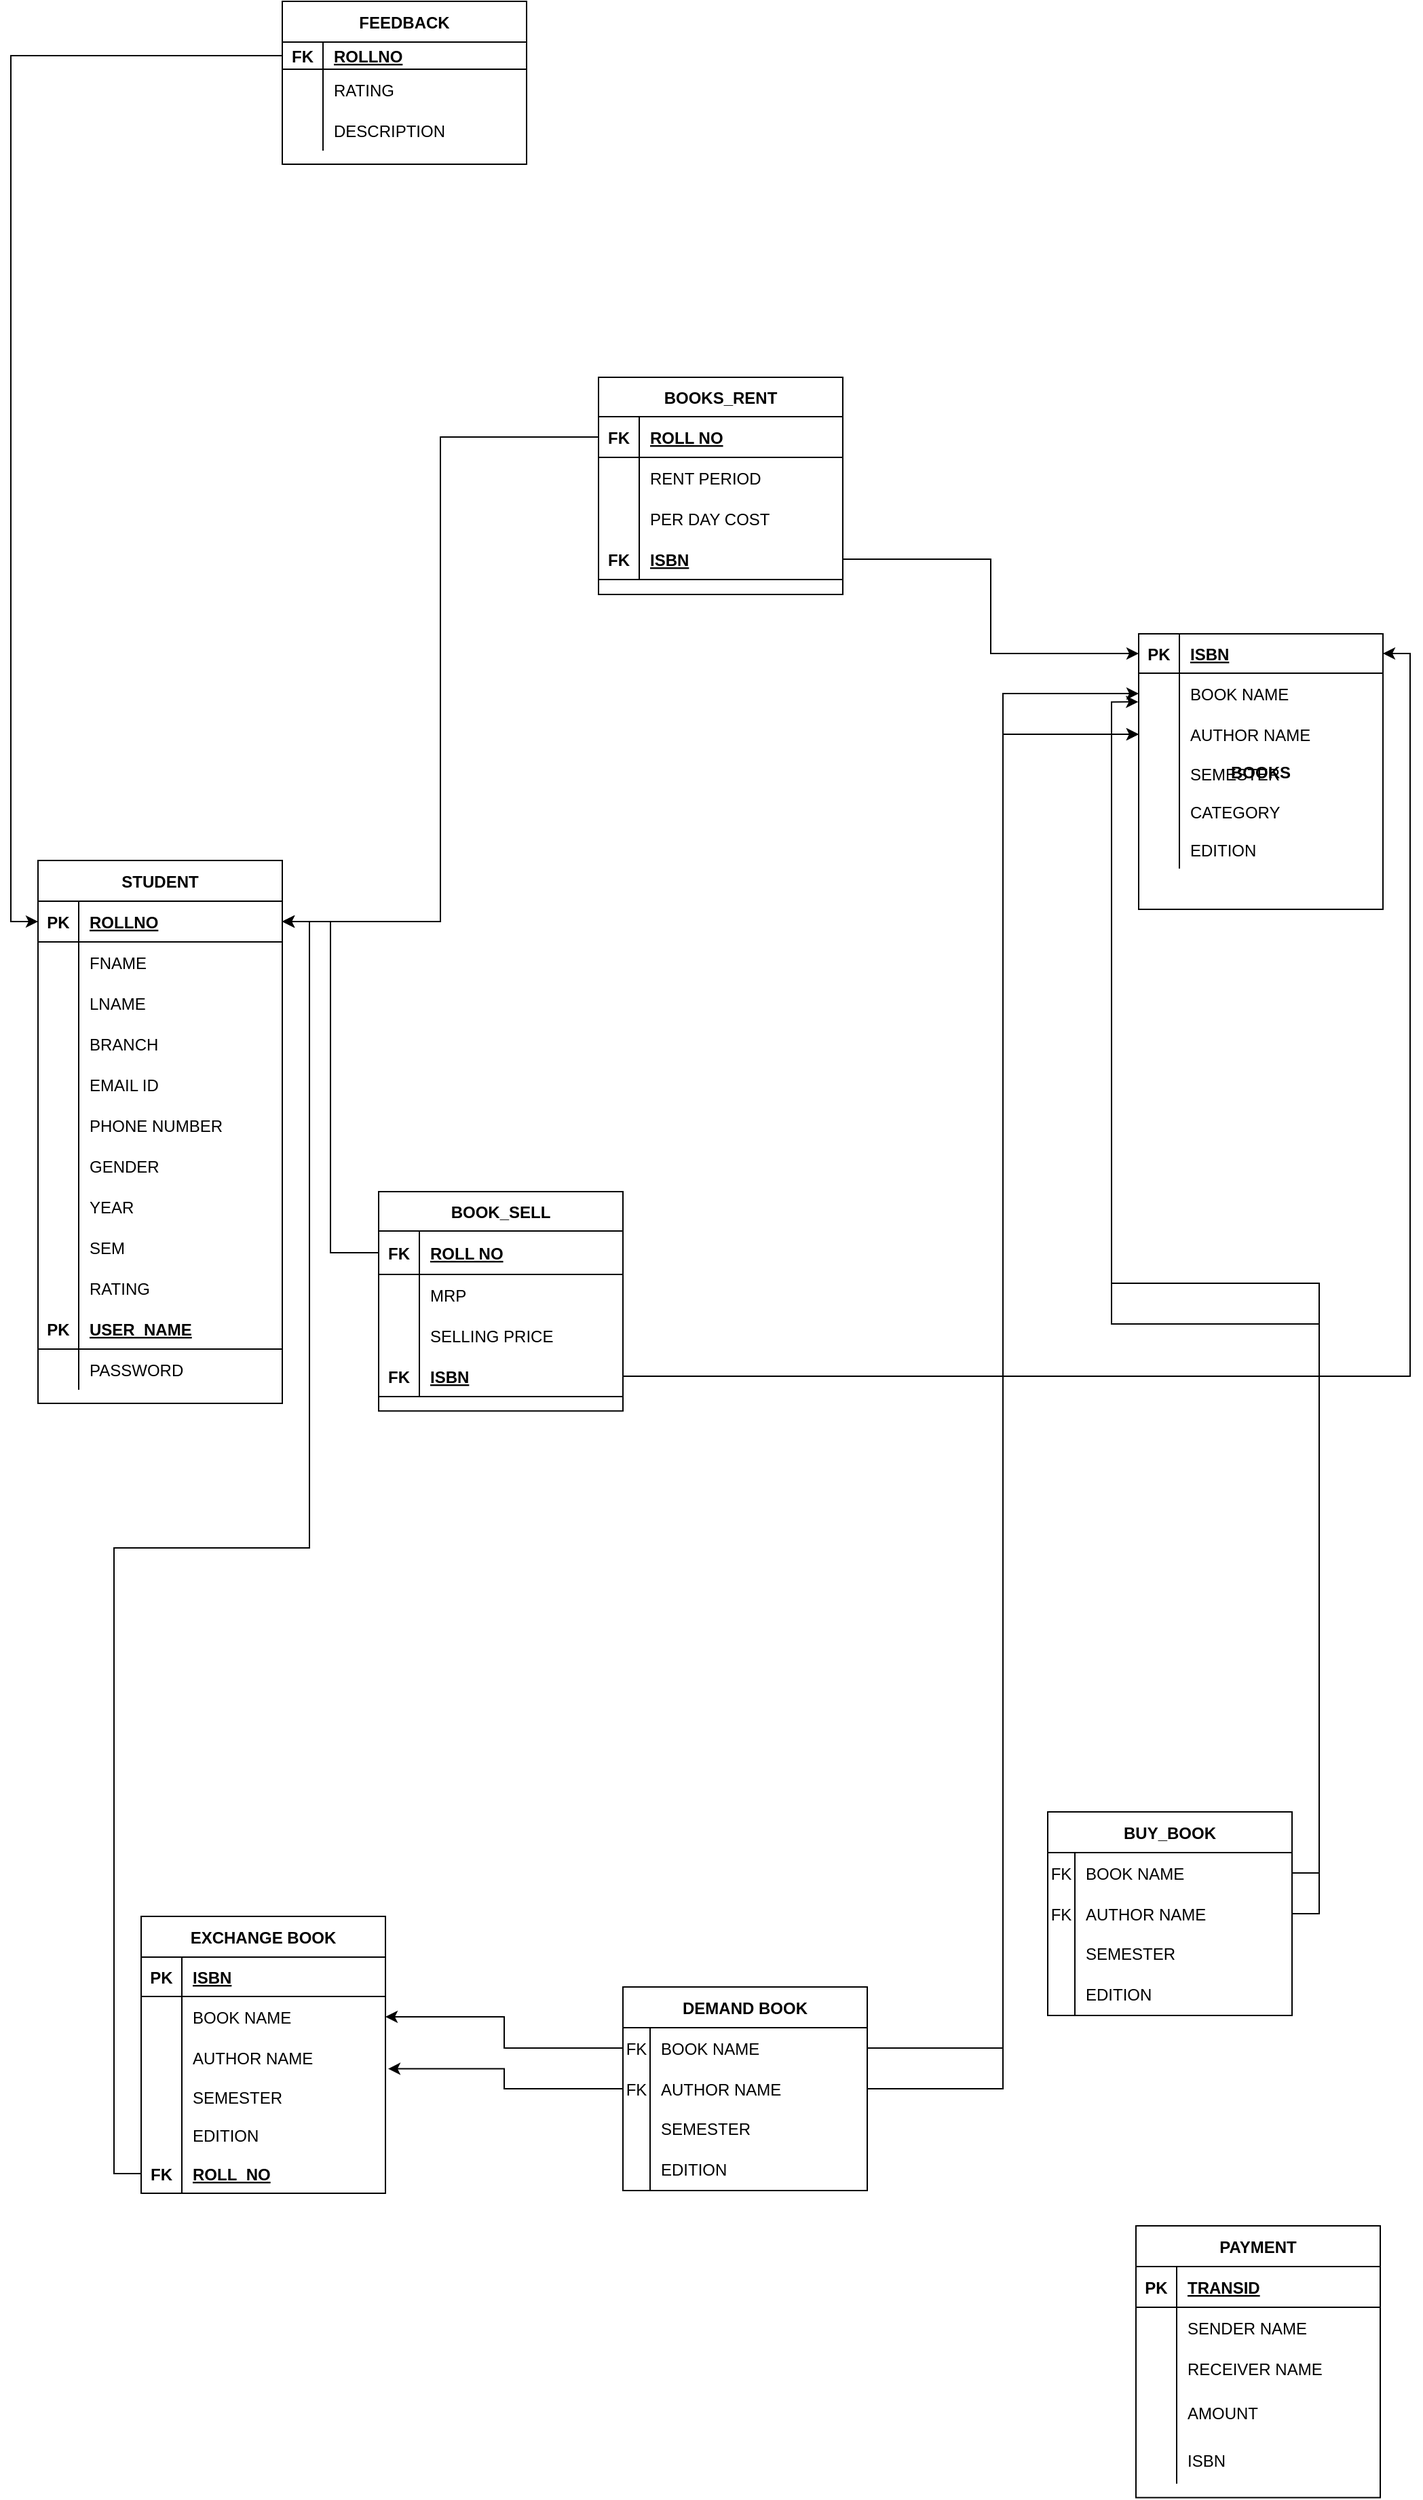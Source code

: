 <mxfile version="15.5.4" type="device"><diagram id="f5stl_Zuv5eXx5awhx_e" name="Page-1"><mxGraphModel dx="1721" dy="1518" grid="0" gridSize="10" guides="1" tooltips="1" connect="1" arrows="1" fold="1" page="0" pageScale="1" pageWidth="850" pageHeight="1100" background="#ffffff" math="0" shadow="0"><root><mxCell id="0"/><mxCell id="1" parent="0"/><mxCell id="YKZ-RNJjyi-xWhxe7i88-1" value="STUDENT" style="shape=table;startSize=30;container=1;collapsible=1;childLayout=tableLayout;fixedRows=1;rowLines=0;fontStyle=1;align=center;resizeLast=1;" parent="1" vertex="1"><mxGeometry x="-2" y="-152" width="180" height="400" as="geometry"/></mxCell><mxCell id="YKZ-RNJjyi-xWhxe7i88-2" value="" style="shape=partialRectangle;collapsible=0;dropTarget=0;pointerEvents=0;fillColor=none;top=0;left=0;bottom=1;right=0;points=[[0,0.5],[1,0.5]];portConstraint=eastwest;" parent="YKZ-RNJjyi-xWhxe7i88-1" vertex="1"><mxGeometry y="30" width="180" height="30" as="geometry"/></mxCell><mxCell id="YKZ-RNJjyi-xWhxe7i88-3" value="PK" style="shape=partialRectangle;connectable=0;fillColor=none;top=0;left=0;bottom=0;right=0;fontStyle=1;overflow=hidden;" parent="YKZ-RNJjyi-xWhxe7i88-2" vertex="1"><mxGeometry width="30" height="30" as="geometry"><mxRectangle width="30" height="30" as="alternateBounds"/></mxGeometry></mxCell><mxCell id="YKZ-RNJjyi-xWhxe7i88-4" value="ROLLNO" style="shape=partialRectangle;connectable=0;fillColor=none;top=0;left=0;bottom=0;right=0;align=left;spacingLeft=6;fontStyle=5;overflow=hidden;" parent="YKZ-RNJjyi-xWhxe7i88-2" vertex="1"><mxGeometry x="30" width="150" height="30" as="geometry"><mxRectangle width="150" height="30" as="alternateBounds"/></mxGeometry></mxCell><mxCell id="YKZ-RNJjyi-xWhxe7i88-5" value="" style="shape=partialRectangle;collapsible=0;dropTarget=0;pointerEvents=0;fillColor=none;top=0;left=0;bottom=0;right=0;points=[[0,0.5],[1,0.5]];portConstraint=eastwest;" parent="YKZ-RNJjyi-xWhxe7i88-1" vertex="1"><mxGeometry y="60" width="180" height="30" as="geometry"/></mxCell><mxCell id="YKZ-RNJjyi-xWhxe7i88-6" value="" style="shape=partialRectangle;connectable=0;fillColor=none;top=0;left=0;bottom=0;right=0;editable=1;overflow=hidden;" parent="YKZ-RNJjyi-xWhxe7i88-5" vertex="1"><mxGeometry width="30" height="30" as="geometry"><mxRectangle width="30" height="30" as="alternateBounds"/></mxGeometry></mxCell><mxCell id="YKZ-RNJjyi-xWhxe7i88-7" value="FNAME" style="shape=partialRectangle;connectable=0;fillColor=none;top=0;left=0;bottom=0;right=0;align=left;spacingLeft=6;overflow=hidden;" parent="YKZ-RNJjyi-xWhxe7i88-5" vertex="1"><mxGeometry x="30" width="150" height="30" as="geometry"><mxRectangle width="150" height="30" as="alternateBounds"/></mxGeometry></mxCell><mxCell id="YKZ-RNJjyi-xWhxe7i88-8" value="" style="shape=partialRectangle;collapsible=0;dropTarget=0;pointerEvents=0;fillColor=none;top=0;left=0;bottom=0;right=0;points=[[0,0.5],[1,0.5]];portConstraint=eastwest;" parent="YKZ-RNJjyi-xWhxe7i88-1" vertex="1"><mxGeometry y="90" width="180" height="30" as="geometry"/></mxCell><mxCell id="YKZ-RNJjyi-xWhxe7i88-9" value="" style="shape=partialRectangle;connectable=0;fillColor=none;top=0;left=0;bottom=0;right=0;editable=1;overflow=hidden;" parent="YKZ-RNJjyi-xWhxe7i88-8" vertex="1"><mxGeometry width="30" height="30" as="geometry"><mxRectangle width="30" height="30" as="alternateBounds"/></mxGeometry></mxCell><mxCell id="YKZ-RNJjyi-xWhxe7i88-10" value="LNAME" style="shape=partialRectangle;connectable=0;fillColor=none;top=0;left=0;bottom=0;right=0;align=left;spacingLeft=6;overflow=hidden;" parent="YKZ-RNJjyi-xWhxe7i88-8" vertex="1"><mxGeometry x="30" width="150" height="30" as="geometry"><mxRectangle width="150" height="30" as="alternateBounds"/></mxGeometry></mxCell><mxCell id="YKZ-RNJjyi-xWhxe7i88-11" value="" style="shape=partialRectangle;collapsible=0;dropTarget=0;pointerEvents=0;fillColor=none;top=0;left=0;bottom=0;right=0;points=[[0,0.5],[1,0.5]];portConstraint=eastwest;" parent="YKZ-RNJjyi-xWhxe7i88-1" vertex="1"><mxGeometry y="120" width="180" height="30" as="geometry"/></mxCell><mxCell id="YKZ-RNJjyi-xWhxe7i88-12" value="" style="shape=partialRectangle;connectable=0;fillColor=none;top=0;left=0;bottom=0;right=0;editable=1;overflow=hidden;" parent="YKZ-RNJjyi-xWhxe7i88-11" vertex="1"><mxGeometry width="30" height="30" as="geometry"><mxRectangle width="30" height="30" as="alternateBounds"/></mxGeometry></mxCell><mxCell id="YKZ-RNJjyi-xWhxe7i88-13" value="BRANCH" style="shape=partialRectangle;connectable=0;fillColor=none;top=0;left=0;bottom=0;right=0;align=left;spacingLeft=6;overflow=hidden;" parent="YKZ-RNJjyi-xWhxe7i88-11" vertex="1"><mxGeometry x="30" width="150" height="30" as="geometry"><mxRectangle width="150" height="30" as="alternateBounds"/></mxGeometry></mxCell><mxCell id="YKZ-RNJjyi-xWhxe7i88-14" value="" style="shape=partialRectangle;collapsible=0;dropTarget=0;pointerEvents=0;fillColor=none;top=0;left=0;bottom=0;right=0;points=[[0,0.5],[1,0.5]];portConstraint=eastwest;" parent="YKZ-RNJjyi-xWhxe7i88-1" vertex="1"><mxGeometry y="150" width="180" height="30" as="geometry"/></mxCell><mxCell id="YKZ-RNJjyi-xWhxe7i88-15" value="" style="shape=partialRectangle;connectable=0;fillColor=none;top=0;left=0;bottom=0;right=0;editable=1;overflow=hidden;" parent="YKZ-RNJjyi-xWhxe7i88-14" vertex="1"><mxGeometry width="30" height="30" as="geometry"><mxRectangle width="30" height="30" as="alternateBounds"/></mxGeometry></mxCell><mxCell id="YKZ-RNJjyi-xWhxe7i88-16" value="EMAIL ID" style="shape=partialRectangle;connectable=0;fillColor=none;top=0;left=0;bottom=0;right=0;align=left;spacingLeft=6;overflow=hidden;" parent="YKZ-RNJjyi-xWhxe7i88-14" vertex="1"><mxGeometry x="30" width="150" height="30" as="geometry"><mxRectangle width="150" height="30" as="alternateBounds"/></mxGeometry></mxCell><mxCell id="YKZ-RNJjyi-xWhxe7i88-17" value="" style="shape=partialRectangle;collapsible=0;dropTarget=0;pointerEvents=0;fillColor=none;top=0;left=0;bottom=0;right=0;points=[[0,0.5],[1,0.5]];portConstraint=eastwest;" parent="YKZ-RNJjyi-xWhxe7i88-1" vertex="1"><mxGeometry y="180" width="180" height="30" as="geometry"/></mxCell><mxCell id="YKZ-RNJjyi-xWhxe7i88-18" value="" style="shape=partialRectangle;connectable=0;fillColor=none;top=0;left=0;bottom=0;right=0;editable=1;overflow=hidden;" parent="YKZ-RNJjyi-xWhxe7i88-17" vertex="1"><mxGeometry width="30" height="30" as="geometry"><mxRectangle width="30" height="30" as="alternateBounds"/></mxGeometry></mxCell><mxCell id="YKZ-RNJjyi-xWhxe7i88-19" value="PHONE NUMBER" style="shape=partialRectangle;connectable=0;fillColor=none;top=0;left=0;bottom=0;right=0;align=left;spacingLeft=6;overflow=hidden;" parent="YKZ-RNJjyi-xWhxe7i88-17" vertex="1"><mxGeometry x="30" width="150" height="30" as="geometry"><mxRectangle width="150" height="30" as="alternateBounds"/></mxGeometry></mxCell><mxCell id="YKZ-RNJjyi-xWhxe7i88-20" value="" style="shape=partialRectangle;collapsible=0;dropTarget=0;pointerEvents=0;fillColor=none;top=0;left=0;bottom=0;right=0;points=[[0,0.5],[1,0.5]];portConstraint=eastwest;" parent="YKZ-RNJjyi-xWhxe7i88-1" vertex="1"><mxGeometry y="210" width="180" height="30" as="geometry"/></mxCell><mxCell id="YKZ-RNJjyi-xWhxe7i88-21" value="" style="shape=partialRectangle;connectable=0;fillColor=none;top=0;left=0;bottom=0;right=0;editable=1;overflow=hidden;" parent="YKZ-RNJjyi-xWhxe7i88-20" vertex="1"><mxGeometry width="30" height="30" as="geometry"><mxRectangle width="30" height="30" as="alternateBounds"/></mxGeometry></mxCell><mxCell id="YKZ-RNJjyi-xWhxe7i88-22" value="GENDER" style="shape=partialRectangle;connectable=0;fillColor=none;top=0;left=0;bottom=0;right=0;align=left;spacingLeft=6;overflow=hidden;" parent="YKZ-RNJjyi-xWhxe7i88-20" vertex="1"><mxGeometry x="30" width="150" height="30" as="geometry"><mxRectangle width="150" height="30" as="alternateBounds"/></mxGeometry></mxCell><mxCell id="YKZ-RNJjyi-xWhxe7i88-67" value="" style="shape=partialRectangle;collapsible=0;dropTarget=0;pointerEvents=0;fillColor=none;top=0;left=0;bottom=0;right=0;points=[[0,0.5],[1,0.5]];portConstraint=eastwest;" parent="YKZ-RNJjyi-xWhxe7i88-1" vertex="1"><mxGeometry y="240" width="180" height="30" as="geometry"/></mxCell><mxCell id="YKZ-RNJjyi-xWhxe7i88-68" value="" style="shape=partialRectangle;connectable=0;fillColor=none;top=0;left=0;bottom=0;right=0;editable=1;overflow=hidden;" parent="YKZ-RNJjyi-xWhxe7i88-67" vertex="1"><mxGeometry width="30" height="30" as="geometry"><mxRectangle width="30" height="30" as="alternateBounds"/></mxGeometry></mxCell><mxCell id="YKZ-RNJjyi-xWhxe7i88-69" value="YEAR" style="shape=partialRectangle;connectable=0;fillColor=none;top=0;left=0;bottom=0;right=0;align=left;spacingLeft=6;overflow=hidden;" parent="YKZ-RNJjyi-xWhxe7i88-67" vertex="1"><mxGeometry x="30" width="150" height="30" as="geometry"><mxRectangle width="150" height="30" as="alternateBounds"/></mxGeometry></mxCell><mxCell id="YKZ-RNJjyi-xWhxe7i88-70" value="" style="shape=partialRectangle;collapsible=0;dropTarget=0;pointerEvents=0;fillColor=none;top=0;left=0;bottom=0;right=0;points=[[0,0.5],[1,0.5]];portConstraint=eastwest;" parent="YKZ-RNJjyi-xWhxe7i88-1" vertex="1"><mxGeometry y="270" width="180" height="30" as="geometry"/></mxCell><mxCell id="YKZ-RNJjyi-xWhxe7i88-71" value="" style="shape=partialRectangle;connectable=0;fillColor=none;top=0;left=0;bottom=0;right=0;editable=1;overflow=hidden;" parent="YKZ-RNJjyi-xWhxe7i88-70" vertex="1"><mxGeometry width="30" height="30" as="geometry"><mxRectangle width="30" height="30" as="alternateBounds"/></mxGeometry></mxCell><mxCell id="YKZ-RNJjyi-xWhxe7i88-72" value="SEM" style="shape=partialRectangle;connectable=0;fillColor=none;top=0;left=0;bottom=0;right=0;align=left;spacingLeft=6;overflow=hidden;" parent="YKZ-RNJjyi-xWhxe7i88-70" vertex="1"><mxGeometry x="30" width="150" height="30" as="geometry"><mxRectangle width="150" height="30" as="alternateBounds"/></mxGeometry></mxCell><mxCell id="YKZ-RNJjyi-xWhxe7i88-73" value="" style="shape=partialRectangle;collapsible=0;dropTarget=0;pointerEvents=0;fillColor=none;top=0;left=0;bottom=0;right=0;points=[[0,0.5],[1,0.5]];portConstraint=eastwest;" parent="YKZ-RNJjyi-xWhxe7i88-1" vertex="1"><mxGeometry y="300" width="180" height="30" as="geometry"/></mxCell><mxCell id="YKZ-RNJjyi-xWhxe7i88-74" value="" style="shape=partialRectangle;connectable=0;fillColor=none;top=0;left=0;bottom=0;right=0;editable=1;overflow=hidden;" parent="YKZ-RNJjyi-xWhxe7i88-73" vertex="1"><mxGeometry width="30" height="30" as="geometry"><mxRectangle width="30" height="30" as="alternateBounds"/></mxGeometry></mxCell><mxCell id="YKZ-RNJjyi-xWhxe7i88-75" value="RATING" style="shape=partialRectangle;connectable=0;fillColor=none;top=0;left=0;bottom=0;right=0;align=left;spacingLeft=6;overflow=hidden;" parent="YKZ-RNJjyi-xWhxe7i88-73" vertex="1"><mxGeometry x="30" width="150" height="30" as="geometry"><mxRectangle width="150" height="30" as="alternateBounds"/></mxGeometry></mxCell><mxCell id="YKZ-RNJjyi-xWhxe7i88-76" value="" style="shape=partialRectangle;collapsible=0;dropTarget=0;pointerEvents=0;fillColor=none;top=0;left=0;bottom=1;right=0;points=[[0,0.5],[1,0.5]];portConstraint=eastwest;" parent="YKZ-RNJjyi-xWhxe7i88-1" vertex="1"><mxGeometry y="330" width="180" height="30" as="geometry"/></mxCell><mxCell id="YKZ-RNJjyi-xWhxe7i88-77" value="PK" style="shape=partialRectangle;connectable=0;fillColor=none;top=0;left=0;bottom=0;right=0;fontStyle=1;overflow=hidden;" parent="YKZ-RNJjyi-xWhxe7i88-76" vertex="1"><mxGeometry width="30" height="30" as="geometry"><mxRectangle width="30" height="30" as="alternateBounds"/></mxGeometry></mxCell><mxCell id="YKZ-RNJjyi-xWhxe7i88-78" value="USER_NAME" style="shape=partialRectangle;connectable=0;fillColor=none;top=0;left=0;bottom=0;right=0;align=left;spacingLeft=6;fontStyle=5;overflow=hidden;" parent="YKZ-RNJjyi-xWhxe7i88-76" vertex="1"><mxGeometry x="30" width="150" height="30" as="geometry"><mxRectangle width="150" height="30" as="alternateBounds"/></mxGeometry></mxCell><mxCell id="YKZ-RNJjyi-xWhxe7i88-79" value="" style="shape=partialRectangle;collapsible=0;dropTarget=0;pointerEvents=0;fillColor=none;top=0;left=0;bottom=0;right=0;points=[[0,0.5],[1,0.5]];portConstraint=eastwest;" parent="YKZ-RNJjyi-xWhxe7i88-1" vertex="1"><mxGeometry y="360" width="180" height="30" as="geometry"/></mxCell><mxCell id="YKZ-RNJjyi-xWhxe7i88-80" value="" style="shape=partialRectangle;connectable=0;fillColor=none;top=0;left=0;bottom=0;right=0;editable=1;overflow=hidden;" parent="YKZ-RNJjyi-xWhxe7i88-79" vertex="1"><mxGeometry width="30" height="30" as="geometry"><mxRectangle width="30" height="30" as="alternateBounds"/></mxGeometry></mxCell><mxCell id="YKZ-RNJjyi-xWhxe7i88-81" value="PASSWORD" style="shape=partialRectangle;connectable=0;fillColor=none;top=0;left=0;bottom=0;right=0;align=left;spacingLeft=6;overflow=hidden;" parent="YKZ-RNJjyi-xWhxe7i88-79" vertex="1"><mxGeometry x="30" width="150" height="30" as="geometry"><mxRectangle width="150" height="30" as="alternateBounds"/></mxGeometry></mxCell><mxCell id="YKZ-RNJjyi-xWhxe7i88-82" value="BOOKS" style="shape=table;startSize=0;container=1;collapsible=1;childLayout=tableLayout;fixedRows=1;rowLines=0;fontStyle=1;align=center;resizeLast=1;" parent="1" vertex="1"><mxGeometry x="809" y="-319" width="180" height="203" as="geometry"/></mxCell><mxCell id="YKZ-RNJjyi-xWhxe7i88-83" value="" style="shape=partialRectangle;collapsible=0;dropTarget=0;pointerEvents=0;fillColor=none;top=0;left=0;bottom=1;right=0;points=[[0,0.5],[1,0.5]];portConstraint=eastwest;" parent="YKZ-RNJjyi-xWhxe7i88-82" vertex="1"><mxGeometry width="180" height="29" as="geometry"/></mxCell><mxCell id="YKZ-RNJjyi-xWhxe7i88-84" value="PK" style="shape=partialRectangle;connectable=0;fillColor=none;top=0;left=0;bottom=0;right=0;fontStyle=1;overflow=hidden;" parent="YKZ-RNJjyi-xWhxe7i88-83" vertex="1"><mxGeometry width="30" height="29" as="geometry"><mxRectangle width="30" height="29" as="alternateBounds"/></mxGeometry></mxCell><mxCell id="YKZ-RNJjyi-xWhxe7i88-85" value="ISBN" style="shape=partialRectangle;connectable=0;fillColor=none;top=0;left=0;bottom=0;right=0;align=left;spacingLeft=6;fontStyle=5;overflow=hidden;" parent="YKZ-RNJjyi-xWhxe7i88-83" vertex="1"><mxGeometry x="30" width="150" height="29" as="geometry"><mxRectangle width="150" height="29" as="alternateBounds"/></mxGeometry></mxCell><mxCell id="YKZ-RNJjyi-xWhxe7i88-86" value="" style="shape=partialRectangle;collapsible=0;dropTarget=0;pointerEvents=0;fillColor=none;top=0;left=0;bottom=0;right=0;points=[[0,0.5],[1,0.5]];portConstraint=eastwest;" parent="YKZ-RNJjyi-xWhxe7i88-82" vertex="1"><mxGeometry y="29" width="180" height="30" as="geometry"/></mxCell><mxCell id="YKZ-RNJjyi-xWhxe7i88-87" value="" style="shape=partialRectangle;connectable=0;fillColor=none;top=0;left=0;bottom=0;right=0;editable=1;overflow=hidden;" parent="YKZ-RNJjyi-xWhxe7i88-86" vertex="1"><mxGeometry width="30" height="30" as="geometry"><mxRectangle width="30" height="30" as="alternateBounds"/></mxGeometry></mxCell><mxCell id="YKZ-RNJjyi-xWhxe7i88-88" value="BOOK NAME" style="shape=partialRectangle;connectable=0;fillColor=none;top=0;left=0;bottom=0;right=0;align=left;spacingLeft=6;overflow=hidden;" parent="YKZ-RNJjyi-xWhxe7i88-86" vertex="1"><mxGeometry x="30" width="150" height="30" as="geometry"><mxRectangle width="150" height="30" as="alternateBounds"/></mxGeometry></mxCell><mxCell id="YKZ-RNJjyi-xWhxe7i88-89" value="" style="shape=partialRectangle;collapsible=0;dropTarget=0;pointerEvents=0;fillColor=none;top=0;left=0;bottom=0;right=0;points=[[0,0.5],[1,0.5]];portConstraint=eastwest;" parent="YKZ-RNJjyi-xWhxe7i88-82" vertex="1"><mxGeometry y="59" width="180" height="30" as="geometry"/></mxCell><mxCell id="YKZ-RNJjyi-xWhxe7i88-90" value="" style="shape=partialRectangle;connectable=0;fillColor=none;top=0;left=0;bottom=0;right=0;editable=1;overflow=hidden;" parent="YKZ-RNJjyi-xWhxe7i88-89" vertex="1"><mxGeometry width="30" height="30" as="geometry"><mxRectangle width="30" height="30" as="alternateBounds"/></mxGeometry></mxCell><mxCell id="YKZ-RNJjyi-xWhxe7i88-91" value="AUTHOR NAME" style="shape=partialRectangle;connectable=0;fillColor=none;top=0;left=0;bottom=0;right=0;align=left;spacingLeft=6;overflow=hidden;" parent="YKZ-RNJjyi-xWhxe7i88-89" vertex="1"><mxGeometry x="30" width="150" height="30" as="geometry"><mxRectangle width="150" height="30" as="alternateBounds"/></mxGeometry></mxCell><mxCell id="YKZ-RNJjyi-xWhxe7i88-92" value="" style="shape=partialRectangle;collapsible=0;dropTarget=0;pointerEvents=0;fillColor=none;top=0;left=0;bottom=0;right=0;points=[[0,0.5],[1,0.5]];portConstraint=eastwest;" parent="YKZ-RNJjyi-xWhxe7i88-82" vertex="1"><mxGeometry y="89" width="180" height="28" as="geometry"/></mxCell><mxCell id="YKZ-RNJjyi-xWhxe7i88-93" value="" style="shape=partialRectangle;connectable=0;fillColor=none;top=0;left=0;bottom=0;right=0;editable=1;overflow=hidden;" parent="YKZ-RNJjyi-xWhxe7i88-92" vertex="1"><mxGeometry width="30" height="28" as="geometry"><mxRectangle width="30" height="28" as="alternateBounds"/></mxGeometry></mxCell><mxCell id="YKZ-RNJjyi-xWhxe7i88-94" value="SEMESTER" style="shape=partialRectangle;connectable=0;fillColor=none;top=0;left=0;bottom=0;right=0;align=left;spacingLeft=6;overflow=hidden;" parent="YKZ-RNJjyi-xWhxe7i88-92" vertex="1"><mxGeometry x="30" width="150" height="28" as="geometry"><mxRectangle width="150" height="28" as="alternateBounds"/></mxGeometry></mxCell><mxCell id="YKZ-RNJjyi-xWhxe7i88-95" value="" style="shape=partialRectangle;collapsible=0;dropTarget=0;pointerEvents=0;fillColor=none;top=0;left=0;bottom=0;right=0;points=[[0,0.5],[1,0.5]];portConstraint=eastwest;" parent="YKZ-RNJjyi-xWhxe7i88-82" vertex="1"><mxGeometry y="117" width="180" height="28" as="geometry"/></mxCell><mxCell id="YKZ-RNJjyi-xWhxe7i88-96" value="" style="shape=partialRectangle;connectable=0;fillColor=none;top=0;left=0;bottom=0;right=0;editable=1;overflow=hidden;" parent="YKZ-RNJjyi-xWhxe7i88-95" vertex="1"><mxGeometry width="30" height="28" as="geometry"><mxRectangle width="30" height="28" as="alternateBounds"/></mxGeometry></mxCell><mxCell id="YKZ-RNJjyi-xWhxe7i88-97" value="CATEGORY" style="shape=partialRectangle;connectable=0;fillColor=none;top=0;left=0;bottom=0;right=0;align=left;spacingLeft=6;overflow=hidden;" parent="YKZ-RNJjyi-xWhxe7i88-95" vertex="1"><mxGeometry x="30" width="150" height="28" as="geometry"><mxRectangle width="150" height="28" as="alternateBounds"/></mxGeometry></mxCell><mxCell id="YKZ-RNJjyi-xWhxe7i88-98" value="" style="shape=partialRectangle;collapsible=0;dropTarget=0;pointerEvents=0;fillColor=none;top=0;left=0;bottom=0;right=0;points=[[0,0.5],[1,0.5]];portConstraint=eastwest;" parent="YKZ-RNJjyi-xWhxe7i88-82" vertex="1"><mxGeometry y="145" width="180" height="28" as="geometry"/></mxCell><mxCell id="YKZ-RNJjyi-xWhxe7i88-99" value="" style="shape=partialRectangle;connectable=0;fillColor=none;top=0;left=0;bottom=0;right=0;editable=1;overflow=hidden;" parent="YKZ-RNJjyi-xWhxe7i88-98" vertex="1"><mxGeometry width="30" height="28" as="geometry"><mxRectangle width="30" height="28" as="alternateBounds"/></mxGeometry></mxCell><mxCell id="YKZ-RNJjyi-xWhxe7i88-100" value="EDITION" style="shape=partialRectangle;connectable=0;fillColor=none;top=0;left=0;bottom=0;right=0;align=left;spacingLeft=6;overflow=hidden;" parent="YKZ-RNJjyi-xWhxe7i88-98" vertex="1"><mxGeometry x="30" width="150" height="28" as="geometry"><mxRectangle width="150" height="28" as="alternateBounds"/></mxGeometry></mxCell><mxCell id="YKZ-RNJjyi-xWhxe7i88-101" value="BOOKS_RENT" style="shape=table;startSize=29;container=1;collapsible=1;childLayout=tableLayout;fixedRows=1;rowLines=0;fontStyle=1;align=center;resizeLast=1;" parent="1" vertex="1"><mxGeometry x="411" y="-508" width="180" height="160" as="geometry"/></mxCell><mxCell id="YKZ-RNJjyi-xWhxe7i88-102" value="" style="shape=partialRectangle;collapsible=0;dropTarget=0;pointerEvents=0;fillColor=none;top=0;left=0;bottom=1;right=0;points=[[0,0.5],[1,0.5]];portConstraint=eastwest;" parent="YKZ-RNJjyi-xWhxe7i88-101" vertex="1"><mxGeometry y="29" width="180" height="30" as="geometry"/></mxCell><mxCell id="YKZ-RNJjyi-xWhxe7i88-103" value="FK" style="shape=partialRectangle;connectable=0;fillColor=none;top=0;left=0;bottom=0;right=0;fontStyle=1;overflow=hidden;" parent="YKZ-RNJjyi-xWhxe7i88-102" vertex="1"><mxGeometry width="30" height="30" as="geometry"><mxRectangle width="30" height="30" as="alternateBounds"/></mxGeometry></mxCell><mxCell id="YKZ-RNJjyi-xWhxe7i88-104" value="ROLL NO" style="shape=partialRectangle;connectable=0;fillColor=none;top=0;left=0;bottom=0;right=0;align=left;spacingLeft=6;fontStyle=5;overflow=hidden;" parent="YKZ-RNJjyi-xWhxe7i88-102" vertex="1"><mxGeometry x="30" width="150" height="30" as="geometry"><mxRectangle width="150" height="30" as="alternateBounds"/></mxGeometry></mxCell><mxCell id="YKZ-RNJjyi-xWhxe7i88-105" value="" style="shape=partialRectangle;collapsible=0;dropTarget=0;pointerEvents=0;fillColor=none;top=0;left=0;bottom=0;right=0;points=[[0,0.5],[1,0.5]];portConstraint=eastwest;" parent="YKZ-RNJjyi-xWhxe7i88-101" vertex="1"><mxGeometry y="59" width="180" height="30" as="geometry"/></mxCell><mxCell id="YKZ-RNJjyi-xWhxe7i88-106" value="" style="shape=partialRectangle;connectable=0;fillColor=none;top=0;left=0;bottom=0;right=0;editable=1;overflow=hidden;" parent="YKZ-RNJjyi-xWhxe7i88-105" vertex="1"><mxGeometry width="30" height="30" as="geometry"><mxRectangle width="30" height="30" as="alternateBounds"/></mxGeometry></mxCell><mxCell id="YKZ-RNJjyi-xWhxe7i88-107" value="RENT PERIOD" style="shape=partialRectangle;connectable=0;fillColor=none;top=0;left=0;bottom=0;right=0;align=left;spacingLeft=6;overflow=hidden;" parent="YKZ-RNJjyi-xWhxe7i88-105" vertex="1"><mxGeometry x="30" width="150" height="30" as="geometry"><mxRectangle width="150" height="30" as="alternateBounds"/></mxGeometry></mxCell><mxCell id="YKZ-RNJjyi-xWhxe7i88-108" value="" style="shape=partialRectangle;collapsible=0;dropTarget=0;pointerEvents=0;fillColor=none;top=0;left=0;bottom=0;right=0;points=[[0,0.5],[1,0.5]];portConstraint=eastwest;" parent="YKZ-RNJjyi-xWhxe7i88-101" vertex="1"><mxGeometry y="89" width="180" height="30" as="geometry"/></mxCell><mxCell id="YKZ-RNJjyi-xWhxe7i88-109" value="" style="shape=partialRectangle;connectable=0;fillColor=none;top=0;left=0;bottom=0;right=0;editable=1;overflow=hidden;" parent="YKZ-RNJjyi-xWhxe7i88-108" vertex="1"><mxGeometry width="30" height="30" as="geometry"><mxRectangle width="30" height="30" as="alternateBounds"/></mxGeometry></mxCell><mxCell id="YKZ-RNJjyi-xWhxe7i88-110" value="PER DAY COST" style="shape=partialRectangle;connectable=0;fillColor=none;top=0;left=0;bottom=0;right=0;align=left;spacingLeft=6;overflow=hidden;" parent="YKZ-RNJjyi-xWhxe7i88-108" vertex="1"><mxGeometry x="30" width="150" height="30" as="geometry"><mxRectangle width="150" height="30" as="alternateBounds"/></mxGeometry></mxCell><mxCell id="YKZ-RNJjyi-xWhxe7i88-124" value="" style="shape=partialRectangle;collapsible=0;dropTarget=0;pointerEvents=0;fillColor=none;top=0;left=0;bottom=1;right=0;points=[[0,0.5],[1,0.5]];portConstraint=eastwest;" parent="YKZ-RNJjyi-xWhxe7i88-101" vertex="1"><mxGeometry y="119" width="180" height="30" as="geometry"/></mxCell><mxCell id="YKZ-RNJjyi-xWhxe7i88-125" value="FK" style="shape=partialRectangle;connectable=0;fillColor=none;top=0;left=0;bottom=0;right=0;fontStyle=1;overflow=hidden;" parent="YKZ-RNJjyi-xWhxe7i88-124" vertex="1"><mxGeometry width="30" height="30" as="geometry"><mxRectangle width="30" height="30" as="alternateBounds"/></mxGeometry></mxCell><mxCell id="YKZ-RNJjyi-xWhxe7i88-126" value="ISBN" style="shape=partialRectangle;connectable=0;fillColor=none;top=0;left=0;bottom=0;right=0;align=left;spacingLeft=6;fontStyle=5;overflow=hidden;" parent="YKZ-RNJjyi-xWhxe7i88-124" vertex="1"><mxGeometry x="30" width="150" height="30" as="geometry"><mxRectangle width="150" height="30" as="alternateBounds"/></mxGeometry></mxCell><mxCell id="YKZ-RNJjyi-xWhxe7i88-130" value="BOOK_SELL" style="shape=table;startSize=29;container=1;collapsible=1;childLayout=tableLayout;fixedRows=1;rowLines=0;fontStyle=1;align=center;resizeLast=1;" parent="1" vertex="1"><mxGeometry x="249" y="92" width="180" height="161.563" as="geometry"/></mxCell><mxCell id="YKZ-RNJjyi-xWhxe7i88-131" value="" style="shape=partialRectangle;collapsible=0;dropTarget=0;pointerEvents=0;fillColor=none;top=0;left=0;bottom=1;right=0;points=[[0,0.5],[1,0.5]];portConstraint=eastwest;" parent="YKZ-RNJjyi-xWhxe7i88-130" vertex="1"><mxGeometry y="29" width="180" height="32" as="geometry"/></mxCell><mxCell id="YKZ-RNJjyi-xWhxe7i88-132" value="FK" style="shape=partialRectangle;connectable=0;fillColor=none;top=0;left=0;bottom=0;right=0;fontStyle=1;overflow=hidden;" parent="YKZ-RNJjyi-xWhxe7i88-131" vertex="1"><mxGeometry width="30" height="32" as="geometry"><mxRectangle width="30" height="32" as="alternateBounds"/></mxGeometry></mxCell><mxCell id="YKZ-RNJjyi-xWhxe7i88-133" value="ROLL NO" style="shape=partialRectangle;connectable=0;fillColor=none;top=0;left=0;bottom=0;right=0;align=left;spacingLeft=6;fontStyle=5;overflow=hidden;" parent="YKZ-RNJjyi-xWhxe7i88-131" vertex="1"><mxGeometry x="30" width="150" height="32" as="geometry"><mxRectangle width="150" height="32" as="alternateBounds"/></mxGeometry></mxCell><mxCell id="YKZ-RNJjyi-xWhxe7i88-134" value="" style="shape=partialRectangle;collapsible=0;dropTarget=0;pointerEvents=0;fillColor=none;top=0;left=0;bottom=0;right=0;points=[[0,0.5],[1,0.5]];portConstraint=eastwest;" parent="YKZ-RNJjyi-xWhxe7i88-130" vertex="1"><mxGeometry y="61" width="180" height="30" as="geometry"/></mxCell><mxCell id="YKZ-RNJjyi-xWhxe7i88-135" value="" style="shape=partialRectangle;connectable=0;fillColor=none;top=0;left=0;bottom=0;right=0;editable=1;overflow=hidden;" parent="YKZ-RNJjyi-xWhxe7i88-134" vertex="1"><mxGeometry width="30" height="30" as="geometry"><mxRectangle width="30" height="30" as="alternateBounds"/></mxGeometry></mxCell><mxCell id="YKZ-RNJjyi-xWhxe7i88-136" value="MRP" style="shape=partialRectangle;connectable=0;fillColor=none;top=0;left=0;bottom=0;right=0;align=left;spacingLeft=6;overflow=hidden;" parent="YKZ-RNJjyi-xWhxe7i88-134" vertex="1"><mxGeometry x="30" width="150" height="30" as="geometry"><mxRectangle width="150" height="30" as="alternateBounds"/></mxGeometry></mxCell><mxCell id="YKZ-RNJjyi-xWhxe7i88-137" value="" style="shape=partialRectangle;collapsible=0;dropTarget=0;pointerEvents=0;fillColor=none;top=0;left=0;bottom=0;right=0;points=[[0,0.5],[1,0.5]];portConstraint=eastwest;" parent="YKZ-RNJjyi-xWhxe7i88-130" vertex="1"><mxGeometry y="91" width="180" height="30" as="geometry"/></mxCell><mxCell id="YKZ-RNJjyi-xWhxe7i88-138" value="" style="shape=partialRectangle;connectable=0;fillColor=none;top=0;left=0;bottom=0;right=0;editable=1;overflow=hidden;" parent="YKZ-RNJjyi-xWhxe7i88-137" vertex="1"><mxGeometry width="30" height="30" as="geometry"><mxRectangle width="30" height="30" as="alternateBounds"/></mxGeometry></mxCell><mxCell id="YKZ-RNJjyi-xWhxe7i88-139" value="SELLING PRICE" style="shape=partialRectangle;connectable=0;fillColor=none;top=0;left=0;bottom=0;right=0;align=left;spacingLeft=6;overflow=hidden;" parent="YKZ-RNJjyi-xWhxe7i88-137" vertex="1"><mxGeometry x="30" width="150" height="30" as="geometry"><mxRectangle width="150" height="30" as="alternateBounds"/></mxGeometry></mxCell><mxCell id="YKZ-RNJjyi-xWhxe7i88-140" value="" style="shape=partialRectangle;collapsible=0;dropTarget=0;pointerEvents=0;fillColor=none;top=0;left=0;bottom=1;right=0;points=[[0,0.5],[1,0.5]];portConstraint=eastwest;" parent="YKZ-RNJjyi-xWhxe7i88-130" vertex="1"><mxGeometry y="121" width="180" height="30" as="geometry"/></mxCell><mxCell id="YKZ-RNJjyi-xWhxe7i88-141" value="FK" style="shape=partialRectangle;connectable=0;fillColor=none;top=0;left=0;bottom=0;right=0;fontStyle=1;overflow=hidden;" parent="YKZ-RNJjyi-xWhxe7i88-140" vertex="1"><mxGeometry width="30" height="30" as="geometry"><mxRectangle width="30" height="30" as="alternateBounds"/></mxGeometry></mxCell><mxCell id="YKZ-RNJjyi-xWhxe7i88-142" value="ISBN" style="shape=partialRectangle;connectable=0;fillColor=none;top=0;left=0;bottom=0;right=0;align=left;spacingLeft=6;fontStyle=5;overflow=hidden;" parent="YKZ-RNJjyi-xWhxe7i88-140" vertex="1"><mxGeometry x="30" width="150" height="30" as="geometry"><mxRectangle width="150" height="30" as="alternateBounds"/></mxGeometry></mxCell><mxCell id="YKZ-RNJjyi-xWhxe7i88-143" style="edgeStyle=orthogonalEdgeStyle;rounded=0;orthogonalLoop=1;jettySize=auto;html=1;entryX=0;entryY=0.5;entryDx=0;entryDy=0;" parent="1" source="YKZ-RNJjyi-xWhxe7i88-124" target="YKZ-RNJjyi-xWhxe7i88-83" edge="1"><mxGeometry relative="1" as="geometry"/></mxCell><mxCell id="YKZ-RNJjyi-xWhxe7i88-144" style="edgeStyle=orthogonalEdgeStyle;rounded=0;orthogonalLoop=1;jettySize=auto;html=1;entryX=1;entryY=0.5;entryDx=0;entryDy=0;" parent="1" source="YKZ-RNJjyi-xWhxe7i88-140" target="YKZ-RNJjyi-xWhxe7i88-83" edge="1"><mxGeometry relative="1" as="geometry"/></mxCell><mxCell id="YKZ-RNJjyi-xWhxe7i88-147" style="edgeStyle=orthogonalEdgeStyle;rounded=0;orthogonalLoop=1;jettySize=auto;html=1;entryX=1;entryY=0.5;entryDx=0;entryDy=0;" parent="1" source="YKZ-RNJjyi-xWhxe7i88-102" target="YKZ-RNJjyi-xWhxe7i88-2" edge="1"><mxGeometry relative="1" as="geometry"/></mxCell><mxCell id="YKZ-RNJjyi-xWhxe7i88-148" style="edgeStyle=orthogonalEdgeStyle;rounded=0;orthogonalLoop=1;jettySize=auto;html=1;entryX=1;entryY=0.5;entryDx=0;entryDy=0;" parent="1" source="YKZ-RNJjyi-xWhxe7i88-131" target="YKZ-RNJjyi-xWhxe7i88-2" edge="1"><mxGeometry relative="1" as="geometry"/></mxCell><mxCell id="YKZ-RNJjyi-xWhxe7i88-149" value="BUY_BOOK" style="shape=table;startSize=30;container=1;collapsible=1;childLayout=tableLayout;fixedRows=1;rowLines=0;fontStyle=1;align=center;resizeLast=1;" parent="1" vertex="1"><mxGeometry x="742" y="549" width="180" height="150" as="geometry"/></mxCell><mxCell id="YKZ-RNJjyi-xWhxe7i88-153" value="" style="shape=partialRectangle;collapsible=0;dropTarget=0;pointerEvents=0;fillColor=none;top=0;left=0;bottom=0;right=0;points=[[0,0.5],[1,0.5]];portConstraint=eastwest;" parent="YKZ-RNJjyi-xWhxe7i88-149" vertex="1"><mxGeometry y="30" width="180" height="30" as="geometry"/></mxCell><mxCell id="YKZ-RNJjyi-xWhxe7i88-154" value="FK" style="shape=partialRectangle;connectable=0;fillColor=none;top=0;left=0;bottom=0;right=0;editable=1;overflow=hidden;" parent="YKZ-RNJjyi-xWhxe7i88-153" vertex="1"><mxGeometry width="20" height="30" as="geometry"><mxRectangle width="20" height="30" as="alternateBounds"/></mxGeometry></mxCell><mxCell id="YKZ-RNJjyi-xWhxe7i88-155" value="BOOK NAME" style="shape=partialRectangle;connectable=0;fillColor=none;top=0;left=0;bottom=0;right=0;align=left;spacingLeft=6;overflow=hidden;" parent="YKZ-RNJjyi-xWhxe7i88-153" vertex="1"><mxGeometry x="20" width="160" height="30" as="geometry"><mxRectangle width="160" height="30" as="alternateBounds"/></mxGeometry></mxCell><mxCell id="YKZ-RNJjyi-xWhxe7i88-156" value="" style="shape=partialRectangle;collapsible=0;dropTarget=0;pointerEvents=0;fillColor=none;top=0;left=0;bottom=0;right=0;points=[[0,0.5],[1,0.5]];portConstraint=eastwest;" parent="YKZ-RNJjyi-xWhxe7i88-149" vertex="1"><mxGeometry y="60" width="180" height="30" as="geometry"/></mxCell><mxCell id="YKZ-RNJjyi-xWhxe7i88-157" value="FK" style="shape=partialRectangle;connectable=0;fillColor=none;top=0;left=0;bottom=0;right=0;editable=1;overflow=hidden;" parent="YKZ-RNJjyi-xWhxe7i88-156" vertex="1"><mxGeometry width="20" height="30" as="geometry"><mxRectangle width="20" height="30" as="alternateBounds"/></mxGeometry></mxCell><mxCell id="YKZ-RNJjyi-xWhxe7i88-158" value="AUTHOR NAME" style="shape=partialRectangle;connectable=0;fillColor=none;top=0;left=0;bottom=0;right=0;align=left;spacingLeft=6;overflow=hidden;" parent="YKZ-RNJjyi-xWhxe7i88-156" vertex="1"><mxGeometry x="20" width="160" height="30" as="geometry"><mxRectangle width="160" height="30" as="alternateBounds"/></mxGeometry></mxCell><mxCell id="YKZ-RNJjyi-xWhxe7i88-159" value="" style="shape=partialRectangle;collapsible=0;dropTarget=0;pointerEvents=0;fillColor=none;top=0;left=0;bottom=0;right=0;points=[[0,0.5],[1,0.5]];portConstraint=eastwest;" parent="YKZ-RNJjyi-xWhxe7i88-149" vertex="1"><mxGeometry y="90" width="180" height="28" as="geometry"/></mxCell><mxCell id="YKZ-RNJjyi-xWhxe7i88-160" value="" style="shape=partialRectangle;connectable=0;fillColor=none;top=0;left=0;bottom=0;right=0;editable=1;overflow=hidden;" parent="YKZ-RNJjyi-xWhxe7i88-159" vertex="1"><mxGeometry width="20" height="28" as="geometry"><mxRectangle width="20" height="28" as="alternateBounds"/></mxGeometry></mxCell><mxCell id="YKZ-RNJjyi-xWhxe7i88-161" value="SEMESTER" style="shape=partialRectangle;connectable=0;fillColor=none;top=0;left=0;bottom=0;right=0;align=left;spacingLeft=6;overflow=hidden;" parent="YKZ-RNJjyi-xWhxe7i88-159" vertex="1"><mxGeometry x="20" width="160" height="28" as="geometry"><mxRectangle width="160" height="28" as="alternateBounds"/></mxGeometry></mxCell><mxCell id="YKZ-RNJjyi-xWhxe7i88-165" value="" style="shape=partialRectangle;collapsible=0;dropTarget=0;pointerEvents=0;fillColor=none;top=0;left=0;bottom=0;right=0;points=[[0,0.5],[1,0.5]];portConstraint=eastwest;" parent="YKZ-RNJjyi-xWhxe7i88-149" vertex="1"><mxGeometry y="118" width="180" height="32" as="geometry"/></mxCell><mxCell id="YKZ-RNJjyi-xWhxe7i88-166" value="" style="shape=partialRectangle;connectable=0;fillColor=none;top=0;left=0;bottom=0;right=0;editable=1;overflow=hidden;" parent="YKZ-RNJjyi-xWhxe7i88-165" vertex="1"><mxGeometry width="20" height="32" as="geometry"><mxRectangle width="20" height="32" as="alternateBounds"/></mxGeometry></mxCell><mxCell id="YKZ-RNJjyi-xWhxe7i88-167" value="EDITION" style="shape=partialRectangle;connectable=0;fillColor=none;top=0;left=0;bottom=0;right=0;align=left;spacingLeft=6;overflow=hidden;" parent="YKZ-RNJjyi-xWhxe7i88-165" vertex="1"><mxGeometry x="20" width="160" height="32" as="geometry"><mxRectangle width="160" height="32" as="alternateBounds"/></mxGeometry></mxCell><mxCell id="YKZ-RNJjyi-xWhxe7i88-168" style="edgeStyle=orthogonalEdgeStyle;rounded=0;orthogonalLoop=1;jettySize=auto;html=1;entryX=-0.002;entryY=0.705;entryDx=0;entryDy=0;entryPerimeter=0;" parent="1" source="YKZ-RNJjyi-xWhxe7i88-153" target="YKZ-RNJjyi-xWhxe7i88-86" edge="1"><mxGeometry relative="1" as="geometry"/></mxCell><mxCell id="YKZ-RNJjyi-xWhxe7i88-169" style="edgeStyle=orthogonalEdgeStyle;rounded=0;orthogonalLoop=1;jettySize=auto;html=1;" parent="1" source="YKZ-RNJjyi-xWhxe7i88-156" target="YKZ-RNJjyi-xWhxe7i88-89" edge="1"><mxGeometry relative="1" as="geometry"/></mxCell><mxCell id="YKZ-RNJjyi-xWhxe7i88-183" value="EXCHANGE BOOK" style="shape=table;startSize=30;container=1;collapsible=1;childLayout=tableLayout;fixedRows=1;rowLines=0;fontStyle=1;align=center;resizeLast=1;" parent="1" vertex="1"><mxGeometry x="74" y="626" width="180" height="204" as="geometry"/></mxCell><mxCell id="YKZ-RNJjyi-xWhxe7i88-184" value="" style="shape=partialRectangle;collapsible=0;dropTarget=0;pointerEvents=0;fillColor=none;top=0;left=0;bottom=1;right=0;points=[[0,0.5],[1,0.5]];portConstraint=eastwest;" parent="YKZ-RNJjyi-xWhxe7i88-183" vertex="1"><mxGeometry y="30" width="180" height="29" as="geometry"/></mxCell><mxCell id="YKZ-RNJjyi-xWhxe7i88-185" value="PK" style="shape=partialRectangle;connectable=0;fillColor=none;top=0;left=0;bottom=0;right=0;fontStyle=1;overflow=hidden;" parent="YKZ-RNJjyi-xWhxe7i88-184" vertex="1"><mxGeometry width="30" height="29" as="geometry"><mxRectangle width="30" height="29" as="alternateBounds"/></mxGeometry></mxCell><mxCell id="YKZ-RNJjyi-xWhxe7i88-186" value="ISBN" style="shape=partialRectangle;connectable=0;fillColor=none;top=0;left=0;bottom=0;right=0;align=left;spacingLeft=6;fontStyle=5;overflow=hidden;" parent="YKZ-RNJjyi-xWhxe7i88-184" vertex="1"><mxGeometry x="30" width="150" height="29" as="geometry"><mxRectangle width="150" height="29" as="alternateBounds"/></mxGeometry></mxCell><mxCell id="YKZ-RNJjyi-xWhxe7i88-187" value="" style="shape=partialRectangle;collapsible=0;dropTarget=0;pointerEvents=0;fillColor=none;top=0;left=0;bottom=0;right=0;points=[[0,0.5],[1,0.5]];portConstraint=eastwest;" parent="YKZ-RNJjyi-xWhxe7i88-183" vertex="1"><mxGeometry y="59" width="180" height="30" as="geometry"/></mxCell><mxCell id="YKZ-RNJjyi-xWhxe7i88-188" value="" style="shape=partialRectangle;connectable=0;fillColor=none;top=0;left=0;bottom=0;right=0;editable=1;overflow=hidden;" parent="YKZ-RNJjyi-xWhxe7i88-187" vertex="1"><mxGeometry width="30" height="30" as="geometry"><mxRectangle width="30" height="30" as="alternateBounds"/></mxGeometry></mxCell><mxCell id="YKZ-RNJjyi-xWhxe7i88-189" value="BOOK NAME" style="shape=partialRectangle;connectable=0;fillColor=none;top=0;left=0;bottom=0;right=0;align=left;spacingLeft=6;overflow=hidden;" parent="YKZ-RNJjyi-xWhxe7i88-187" vertex="1"><mxGeometry x="30" width="150" height="30" as="geometry"><mxRectangle width="150" height="30" as="alternateBounds"/></mxGeometry></mxCell><mxCell id="YKZ-RNJjyi-xWhxe7i88-190" value="" style="shape=partialRectangle;collapsible=0;dropTarget=0;pointerEvents=0;fillColor=none;top=0;left=0;bottom=0;right=0;points=[[0,0.5],[1,0.5]];portConstraint=eastwest;" parent="YKZ-RNJjyi-xWhxe7i88-183" vertex="1"><mxGeometry y="89" width="180" height="30" as="geometry"/></mxCell><mxCell id="YKZ-RNJjyi-xWhxe7i88-191" value="" style="shape=partialRectangle;connectable=0;fillColor=none;top=0;left=0;bottom=0;right=0;editable=1;overflow=hidden;" parent="YKZ-RNJjyi-xWhxe7i88-190" vertex="1"><mxGeometry width="30" height="30" as="geometry"><mxRectangle width="30" height="30" as="alternateBounds"/></mxGeometry></mxCell><mxCell id="YKZ-RNJjyi-xWhxe7i88-192" value="AUTHOR NAME" style="shape=partialRectangle;connectable=0;fillColor=none;top=0;left=0;bottom=0;right=0;align=left;spacingLeft=6;overflow=hidden;" parent="YKZ-RNJjyi-xWhxe7i88-190" vertex="1"><mxGeometry x="30" width="150" height="30" as="geometry"><mxRectangle width="150" height="30" as="alternateBounds"/></mxGeometry></mxCell><mxCell id="YKZ-RNJjyi-xWhxe7i88-193" value="" style="shape=partialRectangle;collapsible=0;dropTarget=0;pointerEvents=0;fillColor=none;top=0;left=0;bottom=0;right=0;points=[[0,0.5],[1,0.5]];portConstraint=eastwest;" parent="YKZ-RNJjyi-xWhxe7i88-183" vertex="1"><mxGeometry y="119" width="180" height="28" as="geometry"/></mxCell><mxCell id="YKZ-RNJjyi-xWhxe7i88-194" value="" style="shape=partialRectangle;connectable=0;fillColor=none;top=0;left=0;bottom=0;right=0;editable=1;overflow=hidden;" parent="YKZ-RNJjyi-xWhxe7i88-193" vertex="1"><mxGeometry width="30" height="28" as="geometry"><mxRectangle width="30" height="28" as="alternateBounds"/></mxGeometry></mxCell><mxCell id="YKZ-RNJjyi-xWhxe7i88-195" value="SEMESTER" style="shape=partialRectangle;connectable=0;fillColor=none;top=0;left=0;bottom=0;right=0;align=left;spacingLeft=6;overflow=hidden;" parent="YKZ-RNJjyi-xWhxe7i88-193" vertex="1"><mxGeometry x="30" width="150" height="28" as="geometry"><mxRectangle width="150" height="28" as="alternateBounds"/></mxGeometry></mxCell><mxCell id="YKZ-RNJjyi-xWhxe7i88-199" value="" style="shape=partialRectangle;collapsible=0;dropTarget=0;pointerEvents=0;fillColor=none;top=0;left=0;bottom=0;right=0;points=[[0,0.5],[1,0.5]];portConstraint=eastwest;" parent="YKZ-RNJjyi-xWhxe7i88-183" vertex="1"><mxGeometry y="147" width="180" height="28" as="geometry"/></mxCell><mxCell id="YKZ-RNJjyi-xWhxe7i88-200" value="" style="shape=partialRectangle;connectable=0;fillColor=none;top=0;left=0;bottom=0;right=0;editable=1;overflow=hidden;" parent="YKZ-RNJjyi-xWhxe7i88-199" vertex="1"><mxGeometry width="30" height="28" as="geometry"><mxRectangle width="30" height="28" as="alternateBounds"/></mxGeometry></mxCell><mxCell id="YKZ-RNJjyi-xWhxe7i88-201" value="EDITION" style="shape=partialRectangle;connectable=0;fillColor=none;top=0;left=0;bottom=0;right=0;align=left;spacingLeft=6;overflow=hidden;" parent="YKZ-RNJjyi-xWhxe7i88-199" vertex="1"><mxGeometry x="30" width="150" height="28" as="geometry"><mxRectangle width="150" height="28" as="alternateBounds"/></mxGeometry></mxCell><mxCell id="YKZ-RNJjyi-xWhxe7i88-202" value="" style="shape=partialRectangle;collapsible=0;dropTarget=0;pointerEvents=0;fillColor=none;top=0;left=0;bottom=1;right=0;points=[[0,0.5],[1,0.5]];portConstraint=eastwest;" parent="YKZ-RNJjyi-xWhxe7i88-183" vertex="1"><mxGeometry y="175" width="180" height="29" as="geometry"/></mxCell><mxCell id="YKZ-RNJjyi-xWhxe7i88-203" value="FK" style="shape=partialRectangle;connectable=0;fillColor=none;top=0;left=0;bottom=0;right=0;fontStyle=1;overflow=hidden;" parent="YKZ-RNJjyi-xWhxe7i88-202" vertex="1"><mxGeometry width="30" height="29" as="geometry"><mxRectangle width="30" height="29" as="alternateBounds"/></mxGeometry></mxCell><mxCell id="YKZ-RNJjyi-xWhxe7i88-204" value="ROLL_NO" style="shape=partialRectangle;connectable=0;fillColor=none;top=0;left=0;bottom=0;right=0;align=left;spacingLeft=6;fontStyle=5;overflow=hidden;" parent="YKZ-RNJjyi-xWhxe7i88-202" vertex="1"><mxGeometry x="30" width="150" height="29" as="geometry"><mxRectangle width="150" height="29" as="alternateBounds"/></mxGeometry></mxCell><mxCell id="YKZ-RNJjyi-xWhxe7i88-205" style="edgeStyle=orthogonalEdgeStyle;rounded=0;orthogonalLoop=1;jettySize=auto;html=1;entryX=1;entryY=0.5;entryDx=0;entryDy=0;" parent="1" source="YKZ-RNJjyi-xWhxe7i88-202" target="YKZ-RNJjyi-xWhxe7i88-2" edge="1"><mxGeometry relative="1" as="geometry"/></mxCell><mxCell id="YKZ-RNJjyi-xWhxe7i88-207" value="DEMAND BOOK" style="shape=table;startSize=30;container=1;collapsible=1;childLayout=tableLayout;fixedRows=1;rowLines=0;fontStyle=1;align=center;resizeLast=1;" parent="1" vertex="1"><mxGeometry x="429" y="678" width="180" height="150" as="geometry"/></mxCell><mxCell id="YKZ-RNJjyi-xWhxe7i88-208" value="" style="shape=partialRectangle;collapsible=0;dropTarget=0;pointerEvents=0;fillColor=none;top=0;left=0;bottom=0;right=0;points=[[0,0.5],[1,0.5]];portConstraint=eastwest;" parent="YKZ-RNJjyi-xWhxe7i88-207" vertex="1"><mxGeometry y="30" width="180" height="30" as="geometry"/></mxCell><mxCell id="YKZ-RNJjyi-xWhxe7i88-209" value="FK" style="shape=partialRectangle;connectable=0;fillColor=none;top=0;left=0;bottom=0;right=0;editable=1;overflow=hidden;" parent="YKZ-RNJjyi-xWhxe7i88-208" vertex="1"><mxGeometry width="20" height="30" as="geometry"><mxRectangle width="20" height="30" as="alternateBounds"/></mxGeometry></mxCell><mxCell id="YKZ-RNJjyi-xWhxe7i88-210" value="BOOK NAME" style="shape=partialRectangle;connectable=0;fillColor=none;top=0;left=0;bottom=0;right=0;align=left;spacingLeft=6;overflow=hidden;" parent="YKZ-RNJjyi-xWhxe7i88-208" vertex="1"><mxGeometry x="20" width="160" height="30" as="geometry"><mxRectangle width="160" height="30" as="alternateBounds"/></mxGeometry></mxCell><mxCell id="YKZ-RNJjyi-xWhxe7i88-211" value="" style="shape=partialRectangle;collapsible=0;dropTarget=0;pointerEvents=0;fillColor=none;top=0;left=0;bottom=0;right=0;points=[[0,0.5],[1,0.5]];portConstraint=eastwest;" parent="YKZ-RNJjyi-xWhxe7i88-207" vertex="1"><mxGeometry y="60" width="180" height="30" as="geometry"/></mxCell><mxCell id="YKZ-RNJjyi-xWhxe7i88-212" value="FK" style="shape=partialRectangle;connectable=0;fillColor=none;top=0;left=0;bottom=0;right=0;editable=1;overflow=hidden;" parent="YKZ-RNJjyi-xWhxe7i88-211" vertex="1"><mxGeometry width="20" height="30" as="geometry"><mxRectangle width="20" height="30" as="alternateBounds"/></mxGeometry></mxCell><mxCell id="YKZ-RNJjyi-xWhxe7i88-213" value="AUTHOR NAME" style="shape=partialRectangle;connectable=0;fillColor=none;top=0;left=0;bottom=0;right=0;align=left;spacingLeft=6;overflow=hidden;" parent="YKZ-RNJjyi-xWhxe7i88-211" vertex="1"><mxGeometry x="20" width="160" height="30" as="geometry"><mxRectangle width="160" height="30" as="alternateBounds"/></mxGeometry></mxCell><mxCell id="YKZ-RNJjyi-xWhxe7i88-214" value="" style="shape=partialRectangle;collapsible=0;dropTarget=0;pointerEvents=0;fillColor=none;top=0;left=0;bottom=0;right=0;points=[[0,0.5],[1,0.5]];portConstraint=eastwest;" parent="YKZ-RNJjyi-xWhxe7i88-207" vertex="1"><mxGeometry y="90" width="180" height="28" as="geometry"/></mxCell><mxCell id="YKZ-RNJjyi-xWhxe7i88-215" value="" style="shape=partialRectangle;connectable=0;fillColor=none;top=0;left=0;bottom=0;right=0;editable=1;overflow=hidden;" parent="YKZ-RNJjyi-xWhxe7i88-214" vertex="1"><mxGeometry width="20" height="28" as="geometry"><mxRectangle width="20" height="28" as="alternateBounds"/></mxGeometry></mxCell><mxCell id="YKZ-RNJjyi-xWhxe7i88-216" value="SEMESTER" style="shape=partialRectangle;connectable=0;fillColor=none;top=0;left=0;bottom=0;right=0;align=left;spacingLeft=6;overflow=hidden;" parent="YKZ-RNJjyi-xWhxe7i88-214" vertex="1"><mxGeometry x="20" width="160" height="28" as="geometry"><mxRectangle width="160" height="28" as="alternateBounds"/></mxGeometry></mxCell><mxCell id="YKZ-RNJjyi-xWhxe7i88-217" value="" style="shape=partialRectangle;collapsible=0;dropTarget=0;pointerEvents=0;fillColor=none;top=0;left=0;bottom=0;right=0;points=[[0,0.5],[1,0.5]];portConstraint=eastwest;" parent="YKZ-RNJjyi-xWhxe7i88-207" vertex="1"><mxGeometry y="118" width="180" height="32" as="geometry"/></mxCell><mxCell id="YKZ-RNJjyi-xWhxe7i88-218" value="" style="shape=partialRectangle;connectable=0;fillColor=none;top=0;left=0;bottom=0;right=0;editable=1;overflow=hidden;" parent="YKZ-RNJjyi-xWhxe7i88-217" vertex="1"><mxGeometry width="20" height="32" as="geometry"><mxRectangle width="20" height="32" as="alternateBounds"/></mxGeometry></mxCell><mxCell id="YKZ-RNJjyi-xWhxe7i88-219" value="EDITION" style="shape=partialRectangle;connectable=0;fillColor=none;top=0;left=0;bottom=0;right=0;align=left;spacingLeft=6;overflow=hidden;" parent="YKZ-RNJjyi-xWhxe7i88-217" vertex="1"><mxGeometry x="20" width="160" height="32" as="geometry"><mxRectangle width="160" height="32" as="alternateBounds"/></mxGeometry></mxCell><mxCell id="YKZ-RNJjyi-xWhxe7i88-220" style="edgeStyle=orthogonalEdgeStyle;rounded=0;orthogonalLoop=1;jettySize=auto;html=1;" parent="1" source="YKZ-RNJjyi-xWhxe7i88-208" target="YKZ-RNJjyi-xWhxe7i88-187" edge="1"><mxGeometry relative="1" as="geometry"/></mxCell><mxCell id="YKZ-RNJjyi-xWhxe7i88-221" style="edgeStyle=orthogonalEdgeStyle;rounded=0;orthogonalLoop=1;jettySize=auto;html=1;entryX=1.011;entryY=0.776;entryDx=0;entryDy=0;entryPerimeter=0;" parent="1" source="YKZ-RNJjyi-xWhxe7i88-211" target="YKZ-RNJjyi-xWhxe7i88-190" edge="1"><mxGeometry relative="1" as="geometry"/></mxCell><mxCell id="YKZ-RNJjyi-xWhxe7i88-222" style="edgeStyle=orthogonalEdgeStyle;rounded=0;orthogonalLoop=1;jettySize=auto;html=1;entryX=0;entryY=0.5;entryDx=0;entryDy=0;" parent="1" source="YKZ-RNJjyi-xWhxe7i88-208" target="YKZ-RNJjyi-xWhxe7i88-86" edge="1"><mxGeometry relative="1" as="geometry"/></mxCell><mxCell id="YKZ-RNJjyi-xWhxe7i88-223" style="edgeStyle=orthogonalEdgeStyle;rounded=0;orthogonalLoop=1;jettySize=auto;html=1;entryX=0;entryY=0.5;entryDx=0;entryDy=0;" parent="1" source="YKZ-RNJjyi-xWhxe7i88-211" target="YKZ-RNJjyi-xWhxe7i88-89" edge="1"><mxGeometry relative="1" as="geometry"/></mxCell><mxCell id="YKZ-RNJjyi-xWhxe7i88-224" value="PAYMENT" style="shape=table;startSize=30;container=1;collapsible=1;childLayout=tableLayout;fixedRows=1;rowLines=0;fontStyle=1;align=center;resizeLast=1;" parent="1" vertex="1"><mxGeometry x="807" y="854" width="180" height="200.303" as="geometry"/></mxCell><mxCell id="YKZ-RNJjyi-xWhxe7i88-225" value="" style="shape=partialRectangle;collapsible=0;dropTarget=0;pointerEvents=0;fillColor=none;top=0;left=0;bottom=1;right=0;points=[[0,0.5],[1,0.5]];portConstraint=eastwest;" parent="YKZ-RNJjyi-xWhxe7i88-224" vertex="1"><mxGeometry y="30" width="180" height="30" as="geometry"/></mxCell><mxCell id="YKZ-RNJjyi-xWhxe7i88-226" value="PK" style="shape=partialRectangle;connectable=0;fillColor=none;top=0;left=0;bottom=0;right=0;fontStyle=1;overflow=hidden;" parent="YKZ-RNJjyi-xWhxe7i88-225" vertex="1"><mxGeometry width="30" height="30" as="geometry"><mxRectangle width="30" height="30" as="alternateBounds"/></mxGeometry></mxCell><mxCell id="YKZ-RNJjyi-xWhxe7i88-227" value="TRANSID" style="shape=partialRectangle;connectable=0;fillColor=none;top=0;left=0;bottom=0;right=0;align=left;spacingLeft=6;fontStyle=5;overflow=hidden;" parent="YKZ-RNJjyi-xWhxe7i88-225" vertex="1"><mxGeometry x="30" width="150" height="30" as="geometry"><mxRectangle width="150" height="30" as="alternateBounds"/></mxGeometry></mxCell><mxCell id="YKZ-RNJjyi-xWhxe7i88-228" value="" style="shape=partialRectangle;collapsible=0;dropTarget=0;pointerEvents=0;fillColor=none;top=0;left=0;bottom=0;right=0;points=[[0,0.5],[1,0.5]];portConstraint=eastwest;" parent="YKZ-RNJjyi-xWhxe7i88-224" vertex="1"><mxGeometry y="60" width="180" height="30" as="geometry"/></mxCell><mxCell id="YKZ-RNJjyi-xWhxe7i88-229" value="" style="shape=partialRectangle;connectable=0;fillColor=none;top=0;left=0;bottom=0;right=0;editable=1;overflow=hidden;" parent="YKZ-RNJjyi-xWhxe7i88-228" vertex="1"><mxGeometry width="30" height="30" as="geometry"><mxRectangle width="30" height="30" as="alternateBounds"/></mxGeometry></mxCell><mxCell id="YKZ-RNJjyi-xWhxe7i88-230" value="SENDER NAME" style="shape=partialRectangle;connectable=0;fillColor=none;top=0;left=0;bottom=0;right=0;align=left;spacingLeft=6;overflow=hidden;" parent="YKZ-RNJjyi-xWhxe7i88-228" vertex="1"><mxGeometry x="30" width="150" height="30" as="geometry"><mxRectangle width="150" height="30" as="alternateBounds"/></mxGeometry></mxCell><mxCell id="YKZ-RNJjyi-xWhxe7i88-231" value="" style="shape=partialRectangle;collapsible=0;dropTarget=0;pointerEvents=0;fillColor=none;top=0;left=0;bottom=0;right=0;points=[[0,0.5],[1,0.5]];portConstraint=eastwest;" parent="YKZ-RNJjyi-xWhxe7i88-224" vertex="1"><mxGeometry y="90" width="180" height="30" as="geometry"/></mxCell><mxCell id="YKZ-RNJjyi-xWhxe7i88-232" value="" style="shape=partialRectangle;connectable=0;fillColor=none;top=0;left=0;bottom=0;right=0;editable=1;overflow=hidden;" parent="YKZ-RNJjyi-xWhxe7i88-231" vertex="1"><mxGeometry width="30" height="30" as="geometry"><mxRectangle width="30" height="30" as="alternateBounds"/></mxGeometry></mxCell><mxCell id="YKZ-RNJjyi-xWhxe7i88-233" value="RECEIVER NAME" style="shape=partialRectangle;connectable=0;fillColor=none;top=0;left=0;bottom=0;right=0;align=left;spacingLeft=6;overflow=hidden;" parent="YKZ-RNJjyi-xWhxe7i88-231" vertex="1"><mxGeometry x="30" width="150" height="30" as="geometry"><mxRectangle width="150" height="30" as="alternateBounds"/></mxGeometry></mxCell><mxCell id="YKZ-RNJjyi-xWhxe7i88-234" value="" style="shape=partialRectangle;collapsible=0;dropTarget=0;pointerEvents=0;fillColor=none;top=0;left=0;bottom=0;right=0;points=[[0,0.5],[1,0.5]];portConstraint=eastwest;" parent="YKZ-RNJjyi-xWhxe7i88-224" vertex="1"><mxGeometry y="120" width="180" height="35" as="geometry"/></mxCell><mxCell id="YKZ-RNJjyi-xWhxe7i88-235" value="" style="shape=partialRectangle;connectable=0;fillColor=none;top=0;left=0;bottom=0;right=0;editable=1;overflow=hidden;" parent="YKZ-RNJjyi-xWhxe7i88-234" vertex="1"><mxGeometry width="30" height="35" as="geometry"><mxRectangle width="30" height="35" as="alternateBounds"/></mxGeometry></mxCell><mxCell id="YKZ-RNJjyi-xWhxe7i88-236" value="AMOUNT" style="shape=partialRectangle;connectable=0;fillColor=none;top=0;left=0;bottom=0;right=0;align=left;spacingLeft=6;overflow=hidden;" parent="YKZ-RNJjyi-xWhxe7i88-234" vertex="1"><mxGeometry x="30" width="150" height="35" as="geometry"><mxRectangle width="150" height="35" as="alternateBounds"/></mxGeometry></mxCell><mxCell id="YKZ-RNJjyi-xWhxe7i88-237" value="" style="shape=partialRectangle;collapsible=0;dropTarget=0;pointerEvents=0;fillColor=none;top=0;left=0;bottom=0;right=0;points=[[0,0.5],[1,0.5]];portConstraint=eastwest;" parent="YKZ-RNJjyi-xWhxe7i88-224" vertex="1"><mxGeometry y="155" width="180" height="35" as="geometry"/></mxCell><mxCell id="YKZ-RNJjyi-xWhxe7i88-238" value="" style="shape=partialRectangle;connectable=0;fillColor=none;top=0;left=0;bottom=0;right=0;editable=1;overflow=hidden;" parent="YKZ-RNJjyi-xWhxe7i88-237" vertex="1"><mxGeometry width="30" height="35" as="geometry"><mxRectangle width="30" height="35" as="alternateBounds"/></mxGeometry></mxCell><mxCell id="YKZ-RNJjyi-xWhxe7i88-239" value="ISBN" style="shape=partialRectangle;connectable=0;fillColor=none;top=0;left=0;bottom=0;right=0;align=left;spacingLeft=6;overflow=hidden;" parent="YKZ-RNJjyi-xWhxe7i88-237" vertex="1"><mxGeometry x="30" width="150" height="35" as="geometry"><mxRectangle width="150" height="35" as="alternateBounds"/></mxGeometry></mxCell><mxCell id="YKZ-RNJjyi-xWhxe7i88-240" value="FEEDBACK" style="shape=table;startSize=30;container=1;collapsible=1;childLayout=tableLayout;fixedRows=1;rowLines=0;fontStyle=1;align=center;resizeLast=1;" parent="1" vertex="1"><mxGeometry x="178" y="-785" width="180" height="120" as="geometry"/></mxCell><mxCell id="YKZ-RNJjyi-xWhxe7i88-241" value="" style="shape=partialRectangle;collapsible=0;dropTarget=0;pointerEvents=0;fillColor=none;top=0;left=0;bottom=1;right=0;points=[[0,0.5],[1,0.5]];portConstraint=eastwest;" parent="YKZ-RNJjyi-xWhxe7i88-240" vertex="1"><mxGeometry y="30" width="180" height="20" as="geometry"/></mxCell><mxCell id="YKZ-RNJjyi-xWhxe7i88-242" value="FK" style="shape=partialRectangle;connectable=0;fillColor=none;top=0;left=0;bottom=0;right=0;fontStyle=1;overflow=hidden;" parent="YKZ-RNJjyi-xWhxe7i88-241" vertex="1"><mxGeometry width="30" height="20" as="geometry"><mxRectangle width="30" height="20" as="alternateBounds"/></mxGeometry></mxCell><mxCell id="YKZ-RNJjyi-xWhxe7i88-243" value="ROLLNO" style="shape=partialRectangle;connectable=0;fillColor=none;top=0;left=0;bottom=0;right=0;align=left;spacingLeft=6;fontStyle=5;overflow=hidden;" parent="YKZ-RNJjyi-xWhxe7i88-241" vertex="1"><mxGeometry x="30" width="150" height="20" as="geometry"><mxRectangle width="150" height="20" as="alternateBounds"/></mxGeometry></mxCell><mxCell id="YKZ-RNJjyi-xWhxe7i88-244" value="" style="shape=partialRectangle;collapsible=0;dropTarget=0;pointerEvents=0;fillColor=none;top=0;left=0;bottom=0;right=0;points=[[0,0.5],[1,0.5]];portConstraint=eastwest;" parent="YKZ-RNJjyi-xWhxe7i88-240" vertex="1"><mxGeometry y="50" width="180" height="30" as="geometry"/></mxCell><mxCell id="YKZ-RNJjyi-xWhxe7i88-245" value="" style="shape=partialRectangle;connectable=0;fillColor=none;top=0;left=0;bottom=0;right=0;editable=1;overflow=hidden;" parent="YKZ-RNJjyi-xWhxe7i88-244" vertex="1"><mxGeometry width="30" height="30" as="geometry"><mxRectangle width="30" height="30" as="alternateBounds"/></mxGeometry></mxCell><mxCell id="YKZ-RNJjyi-xWhxe7i88-246" value="RATING" style="shape=partialRectangle;connectable=0;fillColor=none;top=0;left=0;bottom=0;right=0;align=left;spacingLeft=6;overflow=hidden;" parent="YKZ-RNJjyi-xWhxe7i88-244" vertex="1"><mxGeometry x="30" width="150" height="30" as="geometry"><mxRectangle width="150" height="30" as="alternateBounds"/></mxGeometry></mxCell><mxCell id="YKZ-RNJjyi-xWhxe7i88-247" value="" style="shape=partialRectangle;collapsible=0;dropTarget=0;pointerEvents=0;fillColor=none;top=0;left=0;bottom=0;right=0;points=[[0,0.5],[1,0.5]];portConstraint=eastwest;" parent="YKZ-RNJjyi-xWhxe7i88-240" vertex="1"><mxGeometry y="80" width="180" height="30" as="geometry"/></mxCell><mxCell id="YKZ-RNJjyi-xWhxe7i88-248" value="" style="shape=partialRectangle;connectable=0;fillColor=none;top=0;left=0;bottom=0;right=0;editable=1;overflow=hidden;" parent="YKZ-RNJjyi-xWhxe7i88-247" vertex="1"><mxGeometry width="30" height="30" as="geometry"><mxRectangle width="30" height="30" as="alternateBounds"/></mxGeometry></mxCell><mxCell id="YKZ-RNJjyi-xWhxe7i88-249" value="DESCRIPTION" style="shape=partialRectangle;connectable=0;fillColor=none;top=0;left=0;bottom=0;right=0;align=left;spacingLeft=6;overflow=hidden;" parent="YKZ-RNJjyi-xWhxe7i88-247" vertex="1"><mxGeometry x="30" width="150" height="30" as="geometry"><mxRectangle width="150" height="30" as="alternateBounds"/></mxGeometry></mxCell><mxCell id="YKZ-RNJjyi-xWhxe7i88-253" style="edgeStyle=orthogonalEdgeStyle;rounded=0;orthogonalLoop=1;jettySize=auto;html=1;entryX=0;entryY=0.5;entryDx=0;entryDy=0;" parent="1" source="YKZ-RNJjyi-xWhxe7i88-241" target="YKZ-RNJjyi-xWhxe7i88-2" edge="1"><mxGeometry relative="1" as="geometry"/></mxCell></root></mxGraphModel></diagram></mxfile>